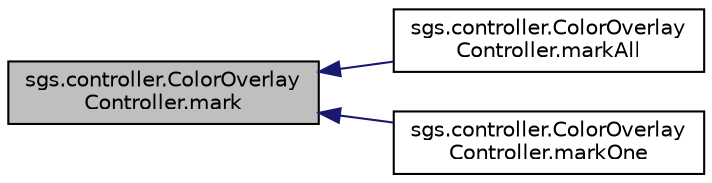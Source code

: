 digraph "sgs.controller.ColorOverlayController.mark"
{
  edge [fontname="Helvetica",fontsize="10",labelfontname="Helvetica",labelfontsize="10"];
  node [fontname="Helvetica",fontsize="10",shape=record];
  rankdir="LR";
  Node1 [label="sgs.controller.ColorOverlay\lController.mark",height=0.2,width=0.4,color="black", fillcolor="grey75", style="filled" fontcolor="black"];
  Node1 -> Node2 [dir="back",color="midnightblue",fontsize="10",style="solid"];
  Node2 [label="sgs.controller.ColorOverlay\lController.markAll",height=0.2,width=0.4,color="black", fillcolor="white", style="filled",URL="$classsgs_1_1controller_1_1_color_overlay_controller.html#ac26fb05f05e50235cb3b835cac70e6d3"];
  Node1 -> Node3 [dir="back",color="midnightblue",fontsize="10",style="solid"];
  Node3 [label="sgs.controller.ColorOverlay\lController.markOne",height=0.2,width=0.4,color="black", fillcolor="white", style="filled",URL="$classsgs_1_1controller_1_1_color_overlay_controller.html#ac41e3185321b7c4ed84dd29c0277b737"];
}
